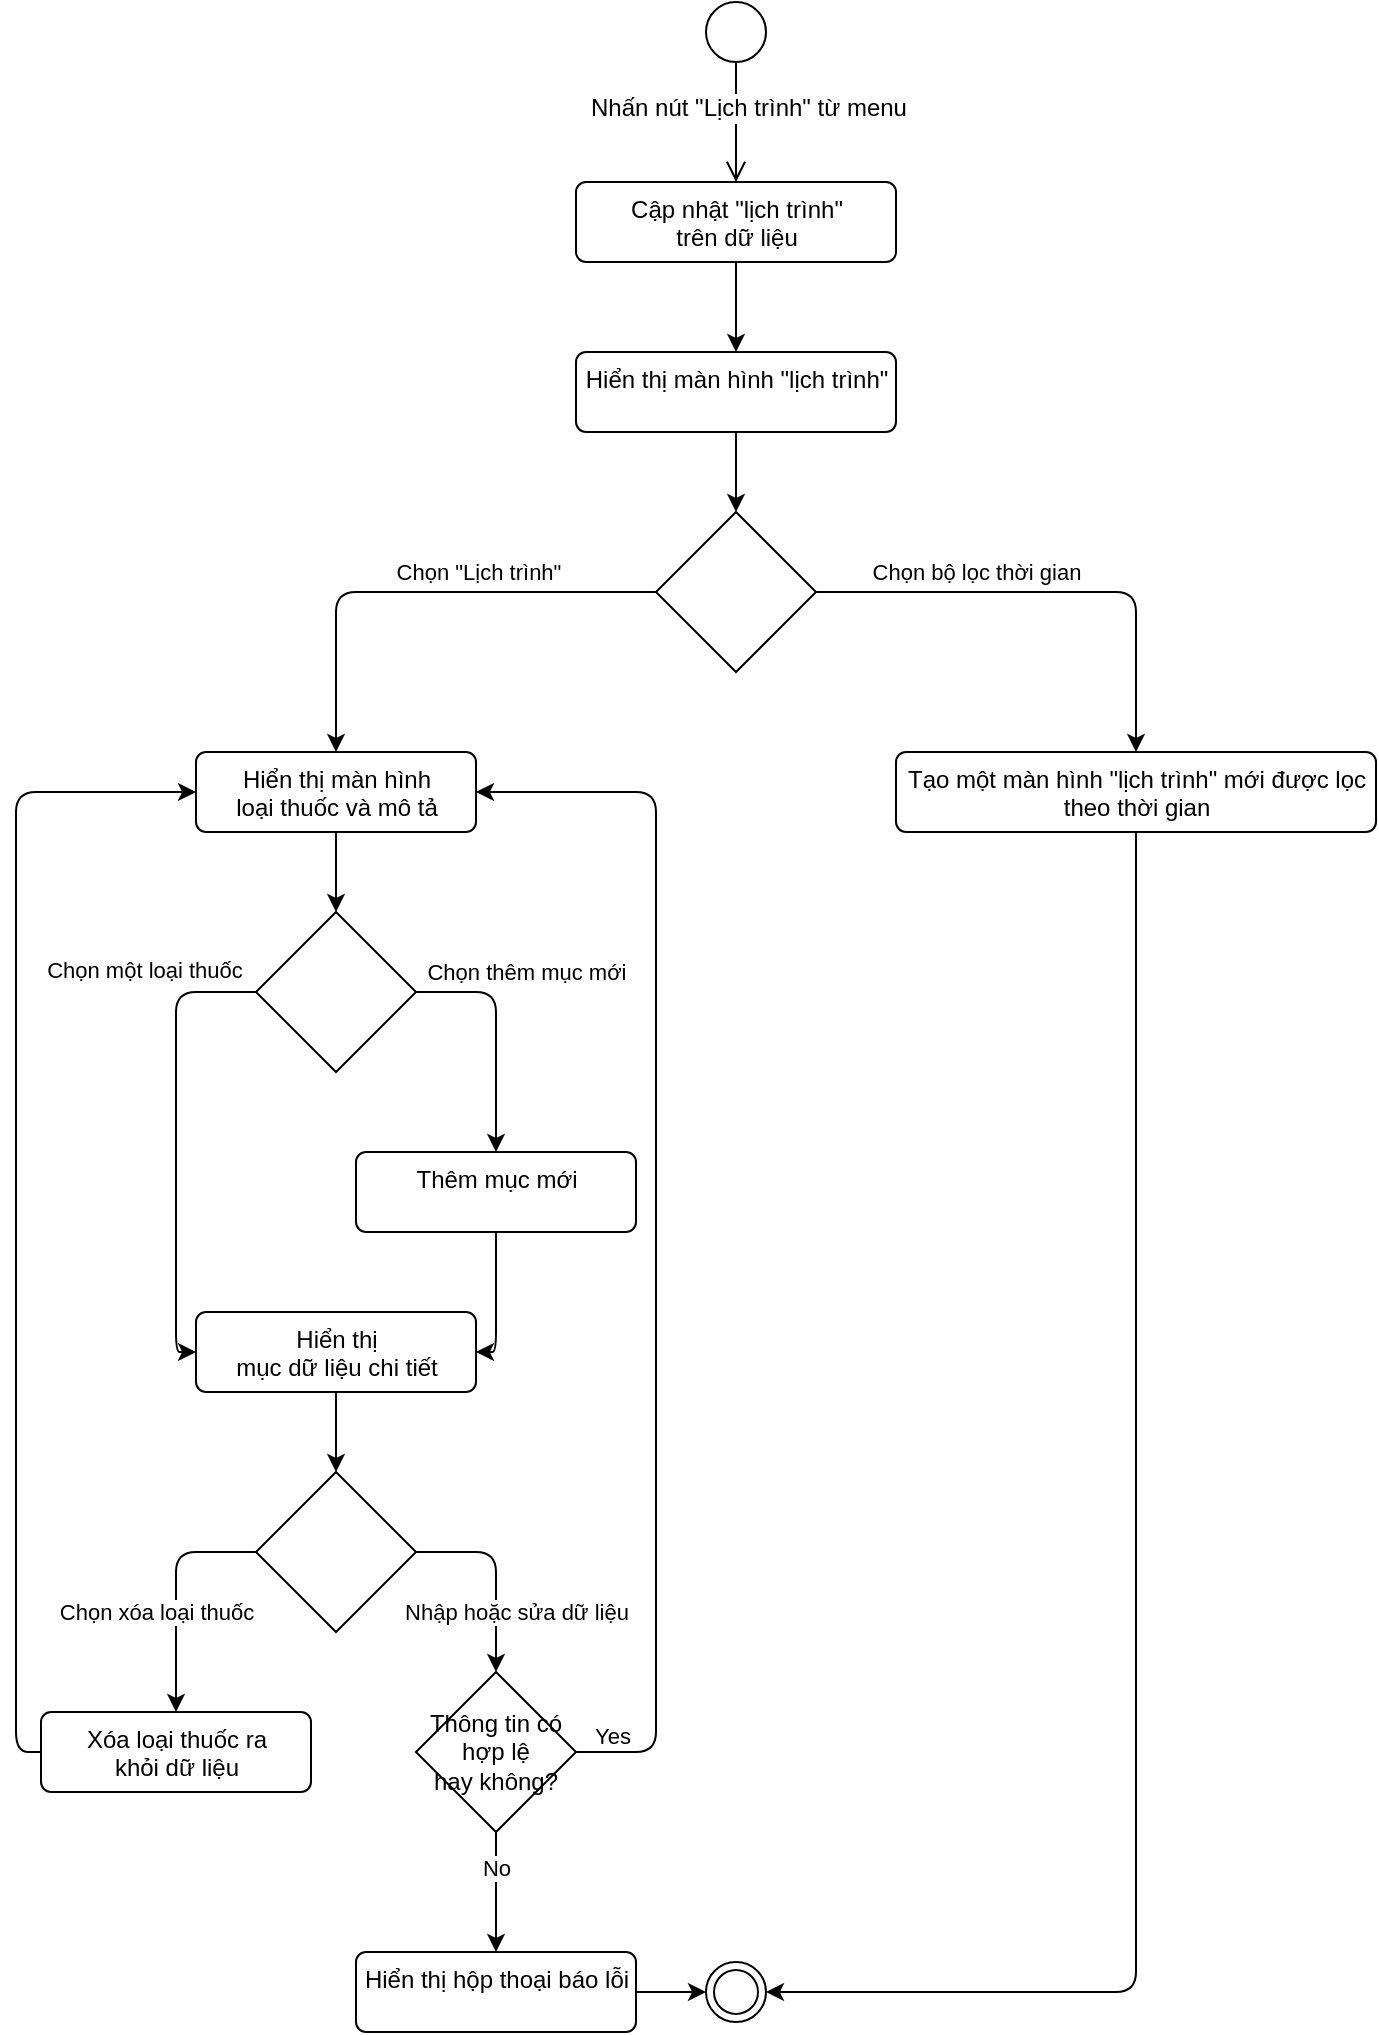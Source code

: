 <mxfile>
    <diagram id="m-smuQZ3tWp5vd1Wv-vX" name="Page-1">
        <mxGraphModel dx="782" dy="568" grid="1" gridSize="10" guides="1" tooltips="1" connect="1" arrows="1" fold="1" page="1" pageScale="1" pageWidth="850" pageHeight="1100" math="0" shadow="0">
            <root>
                <mxCell id="0"/>
                <mxCell id="1" parent="0"/>
                <mxCell id="07s2pkMZrE9FU4j_POgc-5" value="" style="ellipse;strokeColor=default;fillColor=default;" parent="1" vertex="1">
                    <mxGeometry x="425" y="25" width="30" height="30" as="geometry"/>
                </mxCell>
                <mxCell id="kKSSV0pdLDQAa24ro0ib-4" value="" style="endArrow=open;startArrow=none;endFill=0;startFill=0;endSize=8;html=1;verticalAlign=bottom;labelBackgroundColor=none;strokeWidth=1;exitX=0.5;exitY=1;exitDx=0;exitDy=0;entryX=0.5;entryY=0;entryDx=0;entryDy=0;" parent="1" source="07s2pkMZrE9FU4j_POgc-5" target="kROlDfm4qN2trWCmuW8O-1" edge="1">
                    <mxGeometry width="160" relative="1" as="geometry">
                        <mxPoint x="440" y="95" as="sourcePoint"/>
                        <mxPoint x="440" y="105" as="targetPoint"/>
                    </mxGeometry>
                </mxCell>
                <mxCell id="6DHz0Ag_fvfWVsrVTo_6-12" value="" style="edgeStyle=none;html=1;fontFamily=Helvetica;exitX=0.5;exitY=1;exitDx=0;exitDy=0;entryX=0.5;entryY=0;entryDx=0;entryDy=0;" parent="1" source="kROlDfm4qN2trWCmuW8O-1" target="07s2pkMZrE9FU4j_POgc-13" edge="1">
                    <mxGeometry relative="1" as="geometry">
                        <mxPoint x="440" y="145" as="targetPoint"/>
                        <mxPoint x="440" y="120" as="sourcePoint"/>
                    </mxGeometry>
                </mxCell>
                <mxCell id="6DHz0Ag_fvfWVsrVTo_6-15" value="" style="edgeStyle=none;html=1;fontFamily=Helvetica;entryX=0;entryY=0.5;entryDx=0;entryDy=0;" parent="1" target="07s2pkMZrE9FU4j_POgc-13" edge="1">
                    <mxGeometry relative="1" as="geometry">
                        <mxPoint x="560" y="205" as="targetPoint"/>
                        <mxPoint x="495" y="200" as="sourcePoint"/>
                    </mxGeometry>
                </mxCell>
                <mxCell id="6DHz0Ag_fvfWVsrVTo_6-17" value="" style="edgeStyle=none;html=1;fontFamily=Helvetica;exitX=0.5;exitY=1;exitDx=0;exitDy=0;" parent="1" source="07s2pkMZrE9FU4j_POgc-13" target="6DHz0Ag_fvfWVsrVTo_6-16" edge="1">
                    <mxGeometry relative="1" as="geometry">
                        <mxPoint x="640" y="235" as="sourcePoint"/>
                    </mxGeometry>
                </mxCell>
                <mxCell id="VMrrEeSAnlXlzazqN0B1-26" style="edgeStyle=none;html=1;entryX=0.5;entryY=0;entryDx=0;entryDy=0;exitX=1;exitY=0.5;exitDx=0;exitDy=0;" parent="1" source="6DHz0Ag_fvfWVsrVTo_6-16" target="6DHz0Ag_fvfWVsrVTo_6-24" edge="1">
                    <mxGeometry relative="1" as="geometry">
                        <Array as="points">
                            <mxPoint x="640" y="320"/>
                        </Array>
                    </mxGeometry>
                </mxCell>
                <mxCell id="VMrrEeSAnlXlzazqN0B1-27" value="Chọn bộ lọc thời gian" style="edgeLabel;html=1;align=center;verticalAlign=middle;resizable=0;points=[];fontColor=default;labelBackgroundColor=default;labelBorderColor=none;" parent="VMrrEeSAnlXlzazqN0B1-26" vertex="1" connectable="0">
                    <mxGeometry x="-0.461" y="1" relative="1" as="geometry">
                        <mxPoint x="15" y="-9" as="offset"/>
                    </mxGeometry>
                </mxCell>
                <mxCell id="VMrrEeSAnlXlzazqN0B1-29" style="edgeStyle=none;html=1;entryX=0.5;entryY=0;entryDx=0;entryDy=0;exitX=0;exitY=0.5;exitDx=0;exitDy=0;" parent="1" source="6DHz0Ag_fvfWVsrVTo_6-16" target="07s2pkMZrE9FU4j_POgc-16" edge="1">
                    <mxGeometry relative="1" as="geometry">
                        <Array as="points">
                            <mxPoint x="240" y="320"/>
                        </Array>
                    </mxGeometry>
                </mxCell>
                <mxCell id="VMrrEeSAnlXlzazqN0B1-30" value="Chọn &quot;Lịch trình&quot;" style="edgeLabel;html=1;align=center;verticalAlign=middle;resizable=0;points=[];fontColor=default;labelBackgroundColor=default;labelBorderColor=none;" parent="VMrrEeSAnlXlzazqN0B1-29" vertex="1" connectable="0">
                    <mxGeometry x="-0.236" y="-3" relative="1" as="geometry">
                        <mxPoint x="2" y="-7" as="offset"/>
                    </mxGeometry>
                </mxCell>
                <mxCell id="6DHz0Ag_fvfWVsrVTo_6-16" value="" style="rhombus;whiteSpace=wrap;html=1;fillColor=default;strokeColor=default;fontColor=default;" parent="1" vertex="1">
                    <mxGeometry x="400" y="280" width="80" height="80" as="geometry"/>
                </mxCell>
                <mxCell id="07s2pkMZrE9FU4j_POgc-13" value="Hiển thị màn hình &quot;lịch trình&quot;" style="html=1;align=center;verticalAlign=top;rounded=1;absoluteArcSize=1;arcSize=10;dashed=0;fillColor=default;strokeColor=default;fontColor=default;" parent="1" vertex="1">
                    <mxGeometry x="360" y="200" width="160" height="40" as="geometry"/>
                </mxCell>
                <mxCell id="07s2pkMZrE9FU4j_POgc-30" style="edgeStyle=none;html=1;exitX=0.213;exitY=0.992;exitDx=0;exitDy=0;entryX=0.5;entryY=0;entryDx=0;entryDy=0;exitPerimeter=0;strokeColor=none;" parent="1" source="07s2pkMZrE9FU4j_POgc-16" edge="1">
                    <mxGeometry relative="1" as="geometry">
                        <mxPoint x="115" y="563.4" as="targetPoint"/>
                        <Array as="points">
                            <mxPoint x="315" y="483.4"/>
                            <mxPoint x="115" y="483.4"/>
                        </Array>
                    </mxGeometry>
                </mxCell>
                <mxCell id="07s2pkMZrE9FU4j_POgc-37" style="edgeStyle=none;html=1;exitX=0;exitY=0.5;exitDx=0;exitDy=0;entryX=0;entryY=0.5;entryDx=0;entryDy=0;" parent="1" source="7" target="07s2pkMZrE9FU4j_POgc-28" edge="1">
                    <mxGeometry relative="1" as="geometry">
                        <Array as="points">
                            <mxPoint x="160" y="520"/>
                            <mxPoint x="160" y="700"/>
                        </Array>
                        <mxPoint x="220.0" y="480" as="sourcePoint"/>
                    </mxGeometry>
                </mxCell>
                <mxCell id="07s2pkMZrE9FU4j_POgc-38" style="edgeStyle=none;html=1;exitX=1;exitY=0.5;exitDx=0;exitDy=0;entryX=0.5;entryY=0;entryDx=0;entryDy=0;" parent="1" source="7" target="07s2pkMZrE9FU4j_POgc-34" edge="1">
                    <mxGeometry relative="1" as="geometry">
                        <mxPoint x="260.0" y="480" as="sourcePoint"/>
                        <Array as="points">
                            <mxPoint x="320" y="520"/>
                        </Array>
                    </mxGeometry>
                </mxCell>
                <mxCell id="8" style="edgeStyle=none;html=1;entryX=0.5;entryY=0;entryDx=0;entryDy=0;" parent="1" source="07s2pkMZrE9FU4j_POgc-16" target="7" edge="1">
                    <mxGeometry relative="1" as="geometry"/>
                </mxCell>
                <mxCell id="07s2pkMZrE9FU4j_POgc-16" value="Hiển thị màn hình &lt;br&gt;loại thuốc và mô tả" style="html=1;align=center;verticalAlign=top;rounded=1;absoluteArcSize=1;arcSize=10;dashed=0;strokeColor=default;fillColor=default;fontColor=default;" parent="1" vertex="1">
                    <mxGeometry x="170" y="400" width="140" height="40" as="geometry"/>
                </mxCell>
                <mxCell id="13" style="edgeStyle=none;html=1;entryX=1;entryY=0.5;entryDx=0;entryDy=0;" edge="1" parent="1" source="6DHz0Ag_fvfWVsrVTo_6-24" target="UZ3tQ7VzCqlkZ4Yggond-1">
                    <mxGeometry relative="1" as="geometry">
                        <Array as="points">
                            <mxPoint x="640" y="1020"/>
                        </Array>
                    </mxGeometry>
                </mxCell>
                <mxCell id="6DHz0Ag_fvfWVsrVTo_6-24" value="Tạo một màn hình &quot;lịch trình&quot; mới được lọc &lt;br&gt;theo thời gian" style="html=1;align=center;verticalAlign=top;rounded=1;absoluteArcSize=1;arcSize=10;dashed=0;strokeColor=default;fillColor=default;fontColor=default;" parent="1" vertex="1">
                    <mxGeometry x="520" y="400" width="240" height="40" as="geometry"/>
                </mxCell>
                <mxCell id="07s2pkMZrE9FU4j_POgc-23" style="edgeStyle=none;html=1;exitX=1;exitY=0.5;exitDx=0;exitDy=0;entryX=1;entryY=0.5;entryDx=0;entryDy=0;" parent="1" source="07s2pkMZrE9FU4j_POgc-20" target="07s2pkMZrE9FU4j_POgc-16" edge="1">
                    <mxGeometry relative="1" as="geometry">
                        <mxPoint x="350" y="600" as="targetPoint"/>
                        <Array as="points">
                            <mxPoint x="400" y="900"/>
                            <mxPoint x="400" y="420"/>
                        </Array>
                        <mxPoint x="390" y="800" as="sourcePoint"/>
                    </mxGeometry>
                </mxCell>
                <mxCell id="VMrrEeSAnlXlzazqN0B1-32" style="edgeStyle=none;html=1;exitX=0.5;exitY=1;exitDx=0;exitDy=0;entryX=0.5;entryY=0;entryDx=0;entryDy=0;" parent="1" source="07s2pkMZrE9FU4j_POgc-20" target="kKSSV0pdLDQAa24ro0ib-21" edge="1">
                    <mxGeometry relative="1" as="geometry">
                        <mxPoint x="320" y="970" as="sourcePoint"/>
                    </mxGeometry>
                </mxCell>
                <mxCell id="VMrrEeSAnlXlzazqN0B1-33" value="No" style="edgeLabel;html=1;align=center;verticalAlign=middle;resizable=0;points=[];fontColor=default;labelBackgroundColor=default;labelBorderColor=none;" parent="VMrrEeSAnlXlzazqN0B1-32" vertex="1" connectable="0">
                    <mxGeometry x="-0.521" y="1" relative="1" as="geometry">
                        <mxPoint x="-1" y="3" as="offset"/>
                    </mxGeometry>
                </mxCell>
                <mxCell id="07s2pkMZrE9FU4j_POgc-20" value="Thông tin có hợp lệ &lt;br&gt;hay không?" style="rhombus;whiteSpace=wrap;html=1;fillColor=default;strokeColor=default;fontColor=default;" parent="1" vertex="1">
                    <mxGeometry x="280" y="860" width="80" height="80" as="geometry"/>
                </mxCell>
                <mxCell id="12" style="edgeStyle=none;html=1;" edge="1" parent="1" source="kKSSV0pdLDQAa24ro0ib-21" target="UZ3tQ7VzCqlkZ4Yggond-1">
                    <mxGeometry relative="1" as="geometry"/>
                </mxCell>
                <mxCell id="kKSSV0pdLDQAa24ro0ib-21" value="Hiển thị hộp thoại báo lỗi" style="html=1;align=center;verticalAlign=top;rounded=1;absoluteArcSize=1;arcSize=10;dashed=0;fillColor=default;strokeColor=default;fontColor=default;" parent="1" vertex="1">
                    <mxGeometry x="250" y="1000" width="140" height="40" as="geometry"/>
                </mxCell>
                <mxCell id="07s2pkMZrE9FU4j_POgc-29" style="edgeStyle=none;html=1;exitX=1;exitY=0.5;exitDx=0;exitDy=0;entryX=0.5;entryY=0;entryDx=0;entryDy=0;" parent="1" source="3" target="07s2pkMZrE9FU4j_POgc-20" edge="1">
                    <mxGeometry relative="1" as="geometry">
                        <mxPoint x="320" y="850" as="targetPoint"/>
                        <mxPoint x="280" y="860" as="sourcePoint"/>
                        <Array as="points">
                            <mxPoint x="320" y="800"/>
                        </Array>
                    </mxGeometry>
                </mxCell>
                <mxCell id="kKSSV0pdLDQAa24ro0ib-25" value="Nhập hoặc sửa dữ liệu" style="edgeLabel;html=1;align=center;verticalAlign=middle;resizable=0;points=[];fontColor=default;labelBackgroundColor=default;labelBorderColor=none;" parent="07s2pkMZrE9FU4j_POgc-29" connectable="0" vertex="1">
                    <mxGeometry x="-0.413" y="4" relative="1" as="geometry">
                        <mxPoint x="20" y="34" as="offset"/>
                    </mxGeometry>
                </mxCell>
                <mxCell id="VMrrEeSAnlXlzazqN0B1-22" style="edgeStyle=none;html=1;entryX=0.5;entryY=0;entryDx=0;entryDy=0;exitX=0;exitY=0.5;exitDx=0;exitDy=0;" parent="1" source="3" target="VMrrEeSAnlXlzazqN0B1-13" edge="1">
                    <mxGeometry relative="1" as="geometry">
                        <Array as="points">
                            <mxPoint x="160" y="800"/>
                        </Array>
                    </mxGeometry>
                </mxCell>
                <mxCell id="VMrrEeSAnlXlzazqN0B1-23" value="Chọn xóa loại thuốc" style="edgeLabel;html=1;align=center;verticalAlign=middle;resizable=0;points=[];fontColor=default;labelBackgroundColor=default;labelBorderColor=none;" parent="VMrrEeSAnlXlzazqN0B1-22" vertex="1" connectable="0">
                    <mxGeometry x="-0.217" y="-1" relative="1" as="geometry">
                        <mxPoint x="-9" y="23" as="offset"/>
                    </mxGeometry>
                </mxCell>
                <mxCell id="4" style="edgeStyle=none;html=1;entryX=0.5;entryY=0;entryDx=0;entryDy=0;" parent="1" source="07s2pkMZrE9FU4j_POgc-28" target="3" edge="1">
                    <mxGeometry relative="1" as="geometry"/>
                </mxCell>
                <mxCell id="07s2pkMZrE9FU4j_POgc-28" value="Hiển thị &lt;br&gt;mục dữ liệu chi tiết" style="html=1;align=center;verticalAlign=top;rounded=1;absoluteArcSize=1;arcSize=10;dashed=0;strokeColor=default;fillColor=default;fontColor=default;" parent="1" vertex="1">
                    <mxGeometry x="170" y="680" width="140" height="40" as="geometry"/>
                </mxCell>
                <mxCell id="07s2pkMZrE9FU4j_POgc-35" style="edgeStyle=none;html=1;entryX=1;entryY=0.5;entryDx=0;entryDy=0;" parent="1" source="07s2pkMZrE9FU4j_POgc-34" target="07s2pkMZrE9FU4j_POgc-28" edge="1">
                    <mxGeometry relative="1" as="geometry">
                        <Array as="points">
                            <mxPoint x="320" y="700"/>
                        </Array>
                    </mxGeometry>
                </mxCell>
                <mxCell id="07s2pkMZrE9FU4j_POgc-34" value="Thêm mục mới" style="html=1;align=center;verticalAlign=top;rounded=1;absoluteArcSize=1;arcSize=10;dashed=0;strokeColor=default;fillColor=default;fontColor=default;" parent="1" vertex="1">
                    <mxGeometry x="250" y="600" width="140" height="40" as="geometry"/>
                </mxCell>
                <mxCell id="kROlDfm4qN2trWCmuW8O-1" value="Cập nhật &quot;lịch trình&quot; &lt;br&gt;trên dữ liệu" style="html=1;align=center;verticalAlign=top;rounded=1;absoluteArcSize=1;arcSize=10;dashed=0;fillColor=default;strokeColor=default;fontColor=default;" parent="1" vertex="1">
                    <mxGeometry x="360" y="115" width="160" height="40" as="geometry"/>
                </mxCell>
                <mxCell id="VMrrEeSAnlXlzazqN0B1-25" style="edgeStyle=none;html=1;entryX=0;entryY=0.5;entryDx=0;entryDy=0;exitX=0;exitY=0.5;exitDx=0;exitDy=0;" parent="1" source="VMrrEeSAnlXlzazqN0B1-13" target="07s2pkMZrE9FU4j_POgc-16" edge="1">
                    <mxGeometry relative="1" as="geometry">
                        <mxPoint x="80" y="800" as="sourcePoint"/>
                        <Array as="points">
                            <mxPoint x="80" y="900"/>
                            <mxPoint x="80" y="420"/>
                        </Array>
                    </mxGeometry>
                </mxCell>
                <mxCell id="VMrrEeSAnlXlzazqN0B1-13" value="Xóa loại thuốc ra &lt;br&gt;khỏi dữ liệu" style="html=1;align=center;verticalAlign=top;rounded=1;absoluteArcSize=1;arcSize=10;dashed=0;strokeColor=default;fillColor=default;fontColor=default;" parent="1" vertex="1">
                    <mxGeometry x="92.5" y="880" width="135" height="40" as="geometry"/>
                </mxCell>
                <mxCell id="UZ3tQ7VzCqlkZ4Yggond-1" value="" style="ellipse;html=1;shape=endState;fillColor=default;strokeColor=default;" parent="1" vertex="1">
                    <mxGeometry x="425" y="1005" width="30" height="30" as="geometry"/>
                </mxCell>
                <mxCell id="3" value="" style="rhombus;whiteSpace=wrap;html=1;fillColor=default;strokeColor=default;fontColor=default;" parent="1" vertex="1">
                    <mxGeometry x="200" y="760" width="80" height="80" as="geometry"/>
                </mxCell>
                <mxCell id="7" value="" style="rhombus;whiteSpace=wrap;html=1;fillColor=default;strokeColor=default;fontColor=default;" parent="1" vertex="1">
                    <mxGeometry x="200" y="480" width="80" height="80" as="geometry"/>
                </mxCell>
                <mxCell id="07s2pkMZrE9FU4j_POgc-24" value="Yes" style="edgeLabel;html=1;align=center;verticalAlign=middle;resizable=0;points=[];fontColor=default;labelBackgroundColor=default;labelBorderColor=none;" parent="1" connectable="0" vertex="1">
                    <mxGeometry x="380.0" y="890.0" as="geometry">
                        <mxPoint x="-2" y="2" as="offset"/>
                    </mxGeometry>
                </mxCell>
                <mxCell id="07s2pkMZrE9FU4j_POgc-39" value="Chọn thêm mục mới" style="edgeLabel;html=1;align=center;verticalAlign=middle;resizable=0;points=[];fontColor=default;labelBackgroundColor=default;labelBorderColor=none;" parent="1" connectable="0" vertex="1">
                    <mxGeometry x="334.998" y="510" as="geometry"/>
                </mxCell>
                <mxCell id="07s2pkMZrE9FU4j_POgc-40" value="Chọn một loại thuốc" style="edgeLabel;html=1;align=center;verticalAlign=middle;resizable=0;points=[];fontColor=default;labelBackgroundColor=default;labelBorderColor=none;" parent="1" connectable="0" vertex="1">
                    <mxGeometry x="149.998" y="510" as="geometry">
                        <mxPoint x="-6" y="-1" as="offset"/>
                    </mxGeometry>
                </mxCell>
                <mxCell id="UYuMyrNemvjMnLTvtcO2-9" value="&lt;span style=&quot;font-size: 12px;&quot;&gt;Nhấn nút &quot;Lịch trình&quot; từ menu&lt;/span&gt;" style="edgeLabel;html=1;align=center;verticalAlign=middle;resizable=0;points=[];fontColor=default;labelBackgroundColor=default;labelBorderColor=none;" parent="1" vertex="1" connectable="0">
                    <mxGeometry x="440.002" y="80" as="geometry">
                        <mxPoint x="6" y="-2" as="offset"/>
                    </mxGeometry>
                </mxCell>
            </root>
        </mxGraphModel>
    </diagram>
    <diagram id="nwYuLdeBcK9p0a6AWQzT" name="Page-2">
        <mxGraphModel dx="782" dy="568" grid="1" gridSize="10" guides="1" tooltips="1" connect="1" arrows="1" fold="1" page="1" pageScale="1" pageWidth="850" pageHeight="1100" math="0" shadow="0">
            <root>
                <mxCell id="0"/>
                <mxCell id="1" parent="0"/>
                <mxCell id="d_o69x3hT57u75AAa6D6-3" style="edgeStyle=none;html=1;entryX=0.5;entryY=0;entryDx=0;entryDy=0;" parent="1" source="d_o69x3hT57u75AAa6D6-1" target="6NUto8moqoKvzIALxFgO-1" edge="1">
                    <mxGeometry relative="1" as="geometry">
                        <mxPoint x="360" y="80" as="targetPoint"/>
                    </mxGeometry>
                </mxCell>
                <mxCell id="d_o69x3hT57u75AAa6D6-1" value="" style="ellipse;strokeColor=default;fillColor=default;" parent="1" vertex="1">
                    <mxGeometry x="345" y="25" width="30" height="30" as="geometry"/>
                </mxCell>
                <mxCell id="OLQUmn3Dq6ofS2Och_oJ-1" style="edgeStyle=none;html=1;entryX=0.5;entryY=0;entryDx=0;entryDy=0;exitX=0.5;exitY=1;exitDx=0;exitDy=0;" parent="1" source="6NUto8moqoKvzIALxFgO-1" target="PnwjzrtE5DjLxzYy0clK-1" edge="1">
                    <mxGeometry relative="1" as="geometry">
                        <mxPoint x="360" y="120" as="sourcePoint"/>
                    </mxGeometry>
                </mxCell>
                <mxCell id="_o5gprYMVOXElnT-oMX5-2" style="edgeStyle=none;html=1;entryX=0.5;entryY=0;entryDx=0;entryDy=0;" parent="1" source="PnwjzrtE5DjLxzYy0clK-1" target="_o5gprYMVOXElnT-oMX5-1" edge="1">
                    <mxGeometry relative="1" as="geometry">
                        <Array as="points">
                            <mxPoint x="480" y="200"/>
                        </Array>
                    </mxGeometry>
                </mxCell>
                <mxCell id="Xhehoy3lNET_33aS6uVN-1" value="Yes" style="edgeLabel;html=1;align=center;verticalAlign=middle;resizable=0;points=[];fontColor=default;labelBackgroundColor=default;" parent="_o5gprYMVOXElnT-oMX5-2" connectable="0" vertex="1">
                    <mxGeometry x="-0.693" y="-2" relative="1" as="geometry">
                        <mxPoint as="offset"/>
                    </mxGeometry>
                </mxCell>
                <mxCell id="_o5gprYMVOXElnT-oMX5-4" style="edgeStyle=none;html=1;entryX=0.5;entryY=0;entryDx=0;entryDy=0;" parent="1" source="PnwjzrtE5DjLxzYy0clK-1" target="_o5gprYMVOXElnT-oMX5-3" edge="1">
                    <mxGeometry relative="1" as="geometry">
                        <Array as="points">
                            <mxPoint x="280" y="200"/>
                        </Array>
                    </mxGeometry>
                </mxCell>
                <mxCell id="PnwjzrtE5DjLxzYy0clK-1" value="Nếu tới thời gian uống thuốc" style="rhombus;whiteSpace=wrap;html=1;fillColor=default;strokeColor=default;fontColor=default;gradientColor=none;shadow=1;rounded=0;" parent="1" vertex="1">
                    <mxGeometry x="320" y="160" width="80" height="80" as="geometry"/>
                </mxCell>
                <mxCell id="Xhehoy3lNET_33aS6uVN-2" style="edgeStyle=none;html=1;entryX=0.5;entryY=0;entryDx=0;entryDy=0;" parent="1" source="_o5gprYMVOXElnT-oMX5-1" target="6NUto8moqoKvzIALxFgO-2" edge="1">
                    <mxGeometry relative="1" as="geometry">
                        <mxPoint x="640" y="360" as="targetPoint"/>
                        <Array as="points">
                            <mxPoint x="640" y="320"/>
                        </Array>
                    </mxGeometry>
                </mxCell>
                <mxCell id="Xhehoy3lNET_33aS6uVN-3" value="No" style="edgeLabel;html=1;align=center;verticalAlign=middle;resizable=0;points=[];fontColor=default;labelBackgroundColor=default;" parent="Xhehoy3lNET_33aS6uVN-2" connectable="0" vertex="1">
                    <mxGeometry x="-0.329" y="2" relative="1" as="geometry">
                        <mxPoint as="offset"/>
                    </mxGeometry>
                </mxCell>
                <mxCell id="Xhehoy3lNET_33aS6uVN-4" style="edgeStyle=none;html=1;exitX=0;exitY=0.5;exitDx=0;exitDy=0;entryX=0;entryY=0.5;entryDx=0;entryDy=0;" parent="1" source="_o5gprYMVOXElnT-oMX5-1" target="_o5gprYMVOXElnT-oMX5-3" edge="1">
                    <mxGeometry relative="1" as="geometry">
                        <Array as="points">
                            <mxPoint x="200" y="320"/>
                            <mxPoint x="200" y="540"/>
                        </Array>
                    </mxGeometry>
                </mxCell>
                <mxCell id="Xhehoy3lNET_33aS6uVN-5" value="Yes" style="edgeLabel;html=1;align=center;verticalAlign=middle;resizable=0;points=[];fontColor=default;labelBackgroundColor=default;" parent="Xhehoy3lNET_33aS6uVN-4" connectable="0" vertex="1">
                    <mxGeometry x="-0.52" y="-4" relative="1" as="geometry">
                        <mxPoint x="96" as="offset"/>
                    </mxGeometry>
                </mxCell>
                <mxCell id="_o5gprYMVOXElnT-oMX5-1" value="Check xem đã xác nhận uống thuốc chưa" style="rhombus;whiteSpace=wrap;html=1;fillColor=default;strokeColor=default;fontColor=default;gradientColor=none;shadow=1;rounded=0;" parent="1" vertex="1">
                    <mxGeometry x="440" y="280" width="80" height="80" as="geometry"/>
                </mxCell>
                <mxCell id="_o5gprYMVOXElnT-oMX5-3" value="" style="ellipse;html=1;shape=endState;strokeColor=default;fillColor=default;" parent="1" vertex="1">
                    <mxGeometry x="265" y="525" width="30" height="30" as="geometry"/>
                </mxCell>
                <mxCell id="IZW9mgCHdk0LBGOS3dAE-5" style="edgeStyle=none;html=1;entryX=1;entryY=0.5;entryDx=0;entryDy=0;exitX=0.5;exitY=1;exitDx=0;exitDy=0;" parent="1" source="6NUto8moqoKvzIALxFgO-2" target="IZW9mgCHdk0LBGOS3dAE-8" edge="1">
                    <mxGeometry relative="1" as="geometry">
                        <mxPoint x="640" y="400" as="sourcePoint"/>
                        <mxPoint x="640" y="480" as="targetPoint"/>
                        <Array as="points">
                            <mxPoint x="640" y="440"/>
                        </Array>
                    </mxGeometry>
                </mxCell>
                <mxCell id="IZW9mgCHdk0LBGOS3dAE-6" style="edgeStyle=none;html=1;entryX=0.5;entryY=1;entryDx=0;entryDy=0;exitX=0;exitY=0.5;exitDx=0;exitDy=0;" parent="1" source="IZW9mgCHdk0LBGOS3dAE-8" target="PnwjzrtE5DjLxzYy0clK-1" edge="1">
                    <mxGeometry relative="1" as="geometry">
                        <Array as="points">
                            <mxPoint x="360" y="440"/>
                        </Array>
                    </mxGeometry>
                </mxCell>
                <mxCell id="IZW9mgCHdk0LBGOS3dAE-12" style="edgeStyle=none;html=1;entryX=0.5;entryY=0;entryDx=0;entryDy=0;" parent="1" source="IZW9mgCHdk0LBGOS3dAE-8" target="IZW9mgCHdk0LBGOS3dAE-11" edge="1">
                    <mxGeometry relative="1" as="geometry"/>
                </mxCell>
                <mxCell id="UF1cyPy5kxU-ftwHX4zG-3" value="Yes" style="edgeLabel;html=1;align=center;verticalAlign=middle;resizable=0;points=[];" connectable="0" vertex="1" parent="IZW9mgCHdk0LBGOS3dAE-12">
                    <mxGeometry x="-0.614" relative="1" as="geometry">
                        <mxPoint x="10" y="2" as="offset"/>
                    </mxGeometry>
                </mxCell>
                <mxCell id="IZW9mgCHdk0LBGOS3dAE-8" value="Check xem đã hết thời gian uống thuốc" style="rhombus;whiteSpace=wrap;html=1;fillColor=default;strokeColor=default;fontColor=default;gradientColor=none;shadow=1;rounded=0;" parent="1" vertex="1">
                    <mxGeometry x="440" y="400" width="80" height="80" as="geometry"/>
                </mxCell>
                <mxCell id="IZW9mgCHdk0LBGOS3dAE-14" style="edgeStyle=none;html=1;entryX=1;entryY=0.5;entryDx=0;entryDy=0;" parent="1" source="IZW9mgCHdk0LBGOS3dAE-11" target="_o5gprYMVOXElnT-oMX5-3" edge="1">
                    <mxGeometry relative="1" as="geometry"/>
                </mxCell>
                <mxCell id="IZW9mgCHdk0LBGOS3dAE-11" value="Đánh dấu và thông báo &lt;br&gt;người dùng bỏ cử" style="html=1;align=center;verticalAlign=top;rounded=0;absoluteArcSize=1;arcSize=10;dashed=0;strokeColor=default;fillColor=default;fontColor=default;gradientColor=none;shadow=1;" parent="1" vertex="1">
                    <mxGeometry x="410" y="520" width="140" height="40" as="geometry"/>
                </mxCell>
                <mxCell id="IZW9mgCHdk0LBGOS3dAE-1" value="No" style="edgeLabel;html=1;align=center;verticalAlign=middle;resizable=0;points=[];fontColor=default;labelBackgroundColor=default;" parent="1" connectable="0" vertex="1">
                    <mxGeometry x="280" y="190" as="geometry">
                        <mxPoint x="-6" y="6" as="offset"/>
                    </mxGeometry>
                </mxCell>
                <mxCell id="IZW9mgCHdk0LBGOS3dAE-10" value="No" style="edgeLabel;html=1;align=center;verticalAlign=middle;resizable=0;points=[];fontColor=default;labelBackgroundColor=default;" parent="1" connectable="0" vertex="1">
                    <mxGeometry x="400" y="450" as="geometry">
                        <mxPoint x="-6" y="6" as="offset"/>
                    </mxGeometry>
                </mxCell>
                <mxCell id="6NUto8moqoKvzIALxFgO-1" value="Check time schedule" style="html=1;align=center;verticalAlign=top;rounded=1;absoluteArcSize=1;arcSize=10;dashed=0;" vertex="1" parent="1">
                    <mxGeometry x="290" y="80" width="140" height="40" as="geometry"/>
                </mxCell>
                <mxCell id="6NUto8moqoKvzIALxFgO-2" value="Thông báo người dùng" style="html=1;align=center;verticalAlign=top;rounded=1;absoluteArcSize=1;arcSize=10;dashed=0;" vertex="1" parent="1">
                    <mxGeometry x="570" y="360" width="140" height="40" as="geometry"/>
                </mxCell>
            </root>
        </mxGraphModel>
    </diagram>
    <diagram id="jSWbrsr6lisAm6MnRPv8" name="Page-3">
        <mxGraphModel dx="1422" dy="1033" grid="1" gridSize="10" guides="1" tooltips="1" connect="1" arrows="1" fold="1" page="1" pageScale="1" pageWidth="850" pageHeight="1100" math="0" shadow="0">
            <root>
                <mxCell id="0"/>
                <mxCell id="1" parent="0"/>
                <mxCell id="q_JnUQASTU2m6cAwG5xY-2" style="edgeStyle=none;html=1;entryX=0.5;entryY=0;entryDx=0;entryDy=0;" parent="1" source="wnQk6YX_-ZgvauM1Yzes-1" target="wnQk6YX_-ZgvauM1Yzes-3" edge="1">
                    <mxGeometry relative="1" as="geometry"/>
                </mxCell>
                <mxCell id="wnQk6YX_-ZgvauM1Yzes-1" value="" style="ellipse;strokeColor=default;fillColor=default;" parent="1" vertex="1">
                    <mxGeometry x="425" y="25" width="30" height="30" as="geometry"/>
                </mxCell>
                <mxCell id="wnQk6YX_-ZgvauM1Yzes-2" value="" style="ellipse;html=1;shape=endState;strokeColor=default;fillColor=default;" parent="1" vertex="1">
                    <mxGeometry x="425" y="1065" width="30" height="30" as="geometry"/>
                </mxCell>
                <mxCell id="-EvguIiDVV0eS0kSkt67-11" style="edgeStyle=none;html=1;entryX=0.5;entryY=0;entryDx=0;entryDy=0;" parent="1" source="wnQk6YX_-ZgvauM1Yzes-3" target="CrzRxahoD1yqX0nXjaQ4-4" edge="1">
                    <mxGeometry relative="1" as="geometry"/>
                </mxCell>
                <mxCell id="wnQk6YX_-ZgvauM1Yzes-3" value="Nhấn nút &lt;br&gt;Môi trường xung quanh" style="html=1;align=center;verticalAlign=top;rounded=1;absoluteArcSize=1;arcSize=10;dashed=0;fillColor=default;strokeColor=default;" parent="1" vertex="1">
                    <mxGeometry x="370" y="80" width="140" height="40" as="geometry"/>
                </mxCell>
                <mxCell id="-EvguIiDVV0eS0kSkt67-8" style="edgeStyle=none;html=1;entryX=0.5;entryY=0;entryDx=0;entryDy=0;" parent="1" source="q_JnUQASTU2m6cAwG5xY-1" target="-EvguIiDVV0eS0kSkt67-9" edge="1">
                    <mxGeometry relative="1" as="geometry">
                        <Array as="points">
                            <mxPoint x="240" y="360"/>
                        </Array>
                    </mxGeometry>
                </mxCell>
                <mxCell id="-EvguIiDVV0eS0kSkt67-12" style="edgeStyle=none;html=1;entryX=0.5;entryY=0;entryDx=0;entryDy=0;" parent="1" source="q_JnUQASTU2m6cAwG5xY-1" target="-EvguIiDVV0eS0kSkt67-1" edge="1">
                    <mxGeometry relative="1" as="geometry"/>
                </mxCell>
                <mxCell id="q_JnUQASTU2m6cAwG5xY-1" value="Các thiết bị cảm biến có hoạt động hay không" style="rhombus;whiteSpace=wrap;html=1;fillColor=default;strokeColor=default;" parent="1" vertex="1">
                    <mxGeometry x="400" y="320" width="80" height="80" as="geometry"/>
                </mxCell>
                <mxCell id="r1Lle0mGFfz6b1IhaPkq-4" style="edgeStyle=none;html=1;entryX=0.5;entryY=0;entryDx=0;entryDy=0;" parent="1" source="-EvguIiDVV0eS0kSkt67-1" target="-EvguIiDVV0eS0kSkt67-2" edge="1">
                    <mxGeometry relative="1" as="geometry"/>
                </mxCell>
                <mxCell id="-EvguIiDVV0eS0kSkt67-1" value="Các cảm biến lấy &lt;br&gt;dữ liệu từ môi trường" style="html=1;align=center;verticalAlign=top;rounded=1;absoluteArcSize=1;arcSize=10;dashed=0;fillColor=default;strokeColor=default;" parent="1" vertex="1">
                    <mxGeometry x="370" y="440" width="140" height="40" as="geometry"/>
                </mxCell>
                <mxCell id="r1Lle0mGFfz6b1IhaPkq-6" style="edgeStyle=none;html=1;entryX=0.5;entryY=0;entryDx=0;entryDy=0;" parent="1" source="-EvguIiDVV0eS0kSkt67-2" target="r1Lle0mGFfz6b1IhaPkq-5" edge="1">
                    <mxGeometry relative="1" as="geometry"/>
                </mxCell>
                <mxCell id="-EvguIiDVV0eS0kSkt67-2" value="Fetch dữ liệu từ server" style="html=1;align=center;verticalAlign=top;rounded=1;absoluteArcSize=1;arcSize=10;dashed=0;fillColor=default;strokeColor=default;" parent="1" vertex="1">
                    <mxGeometry x="370" y="520" width="140" height="40" as="geometry"/>
                </mxCell>
                <mxCell id="r1Lle0mGFfz6b1IhaPkq-2" style="edgeStyle=none;html=1;entryX=0;entryY=0.5;entryDx=0;entryDy=0;" parent="1" source="-EvguIiDVV0eS0kSkt67-9" target="wnQk6YX_-ZgvauM1Yzes-2" edge="1">
                    <mxGeometry relative="1" as="geometry">
                        <mxPoint x="240" y="1065" as="targetPoint"/>
                        <Array as="points">
                            <mxPoint x="240" y="1080"/>
                        </Array>
                    </mxGeometry>
                </mxCell>
                <mxCell id="-EvguIiDVV0eS0kSkt67-9" value="Báo lỗi" style="html=1;align=center;verticalAlign=top;rounded=1;absoluteArcSize=1;arcSize=10;dashed=0;strokeColor=default;fillColor=default;" parent="1" vertex="1">
                    <mxGeometry x="170" y="440" width="140" height="40" as="geometry"/>
                </mxCell>
                <mxCell id="r1Lle0mGFfz6b1IhaPkq-7" style="edgeStyle=none;html=1;entryX=1;entryY=0.5;entryDx=0;entryDy=0;" parent="1" source="r1Lle0mGFfz6b1IhaPkq-5" target="-EvguIiDVV0eS0kSkt67-2" edge="1">
                    <mxGeometry relative="1" as="geometry">
                        <Array as="points">
                            <mxPoint x="560" y="640"/>
                            <mxPoint x="560" y="540"/>
                        </Array>
                    </mxGeometry>
                </mxCell>
                <mxCell id="r1Lle0mGFfz6b1IhaPkq-11" style="edgeStyle=none;html=1;" parent="1" source="r1Lle0mGFfz6b1IhaPkq-5" target="r1Lle0mGFfz6b1IhaPkq-10" edge="1">
                    <mxGeometry relative="1" as="geometry"/>
                </mxCell>
                <mxCell id="r1Lle0mGFfz6b1IhaPkq-5" value="Dữ liệu được cập nhật trong thời gian thực" style="rhombus;whiteSpace=wrap;html=1;fillColor=default;strokeColor=default;" parent="1" vertex="1">
                    <mxGeometry x="400" y="600" width="80" height="80" as="geometry"/>
                </mxCell>
                <mxCell id="r1Lle0mGFfz6b1IhaPkq-10" value="" style="html=1;points=[];perimeter=orthogonalPerimeter;rotation=90;strokeColor=default;fillColor=default;" parent="1" vertex="1">
                    <mxGeometry x="437.5" y="600" width="5" height="240" as="geometry"/>
                </mxCell>
                <mxCell id="r1Lle0mGFfz6b1IhaPkq-12" value="Hiển thị bảng &lt;br&gt;các thông số" style="html=1;align=center;verticalAlign=top;rounded=1;absoluteArcSize=1;arcSize=10;dashed=0;strokeColor=default;fillColor=default;" parent="1" vertex="1">
                    <mxGeometry x="290" y="820" width="140" height="40" as="geometry"/>
                </mxCell>
                <mxCell id="r1Lle0mGFfz6b1IhaPkq-22" style="edgeStyle=none;html=1;entryX=0.5;entryY=0;entryDx=0;entryDy=0;" parent="1" source="r1Lle0mGFfz6b1IhaPkq-13" target="r1Lle0mGFfz6b1IhaPkq-14" edge="1">
                    <mxGeometry relative="1" as="geometry"/>
                </mxCell>
                <mxCell id="r1Lle0mGFfz6b1IhaPkq-13" value="So sánh các thông số &lt;br&gt;với mức cảnh báo" style="html=1;align=center;verticalAlign=top;rounded=1;absoluteArcSize=1;arcSize=10;dashed=0;strokeColor=default;fillColor=default;" parent="1" vertex="1">
                    <mxGeometry x="450" y="760" width="140" height="40" as="geometry"/>
                </mxCell>
                <mxCell id="r1Lle0mGFfz6b1IhaPkq-23" style="edgeStyle=none;html=1;entryX=0;entryY=0.5;entryDx=0;entryDy=0;" parent="1" source="r1Lle0mGFfz6b1IhaPkq-14" target="r1Lle0mGFfz6b1IhaPkq-15" edge="1">
                    <mxGeometry relative="1" as="geometry"/>
                </mxCell>
                <mxCell id="r1Lle0mGFfz6b1IhaPkq-14" value="Các thông số vượt quá ngưỡng cho phép" style="rhombus;whiteSpace=wrap;html=1;fillColor=default;strokeColor=default;" parent="1" vertex="1">
                    <mxGeometry x="480" y="840" width="80" height="80" as="geometry"/>
                </mxCell>
                <mxCell id="c5WmyByEFTsWVkbbnMnt-1" style="edgeStyle=none;html=1;exitX=0.5;exitY=0;exitDx=0;exitDy=0;entryX=1;entryY=0.5;entryDx=0;entryDy=0;" parent="1" source="r1Lle0mGFfz6b1IhaPkq-15" target="wnQk6YX_-ZgvauM1Yzes-2" edge="1">
                    <mxGeometry relative="1" as="geometry">
                        <Array as="points">
                            <mxPoint x="680" y="1080"/>
                        </Array>
                    </mxGeometry>
                </mxCell>
                <mxCell id="r1Lle0mGFfz6b1IhaPkq-15" value="Cảnh báo người dùng" style="html=1;align=center;verticalAlign=top;rounded=1;absoluteArcSize=1;arcSize=10;dashed=0;strokeColor=default;fillColor=default;" parent="1" vertex="1">
                    <mxGeometry x="610" y="860" width="140" height="40" as="geometry"/>
                </mxCell>
                <mxCell id="r1Lle0mGFfz6b1IhaPkq-17" style="edgeStyle=none;html=1;exitX=0.5;exitY=0.833;exitDx=0;exitDy=0;exitPerimeter=0;entryX=0.5;entryY=0;entryDx=0;entryDy=0;" parent="1" source="r1Lle0mGFfz6b1IhaPkq-10" target="r1Lle0mGFfz6b1IhaPkq-12" edge="1">
                    <mxGeometry relative="1" as="geometry">
                        <mxPoint x="450" y="690" as="sourcePoint"/>
                        <mxPoint x="450" y="727.5" as="targetPoint"/>
                    </mxGeometry>
                </mxCell>
                <mxCell id="r1Lle0mGFfz6b1IhaPkq-18" style="edgeStyle=none;html=1;entryX=0.5;entryY=0;entryDx=0;entryDy=0;exitX=0.5;exitY=0.167;exitDx=0;exitDy=0;exitPerimeter=0;" parent="1" source="r1Lle0mGFfz6b1IhaPkq-10" target="r1Lle0mGFfz6b1IhaPkq-13" edge="1">
                    <mxGeometry relative="1" as="geometry">
                        <mxPoint x="550" y="740" as="sourcePoint"/>
                        <mxPoint x="370" y="770" as="targetPoint"/>
                    </mxGeometry>
                </mxCell>
                <mxCell id="r1Lle0mGFfz6b1IhaPkq-19" value="" style="html=1;points=[];perimeter=orthogonalPerimeter;rotation=90;fillColor=default;strokeColor=default;" parent="1" vertex="1">
                    <mxGeometry x="437.5" y="840" width="5" height="240" as="geometry"/>
                </mxCell>
                <mxCell id="r1Lle0mGFfz6b1IhaPkq-20" style="edgeStyle=none;html=1;exitX=0.5;exitY=1;exitDx=0;exitDy=0;entryX=0.5;entryY=0.833;entryDx=0;entryDy=0;entryPerimeter=0;" parent="1" source="r1Lle0mGFfz6b1IhaPkq-12" target="r1Lle0mGFfz6b1IhaPkq-19" edge="1">
                    <mxGeometry relative="1" as="geometry">
                        <mxPoint x="359.59" y="1030" as="sourcePoint"/>
                        <mxPoint x="449.59" y="960" as="targetPoint"/>
                    </mxGeometry>
                </mxCell>
                <mxCell id="r1Lle0mGFfz6b1IhaPkq-21" style="edgeStyle=none;html=1;entryX=0.5;entryY=0.167;entryDx=0;entryDy=0;exitX=0.5;exitY=1;exitDx=0;exitDy=0;entryPerimeter=0;" parent="1" source="r1Lle0mGFfz6b1IhaPkq-14" target="r1Lle0mGFfz6b1IhaPkq-19" edge="1">
                    <mxGeometry relative="1" as="geometry">
                        <mxPoint x="519.59" y="1030" as="sourcePoint"/>
                        <mxPoint x="549.59" y="1010" as="targetPoint"/>
                    </mxGeometry>
                </mxCell>
                <mxCell id="CrzRxahoD1yqX0nXjaQ4-2" style="edgeStyle=none;html=1;exitX=0.5;exitY=0.5;exitDx=0;exitDy=0;exitPerimeter=0;" parent="1" source="r1Lle0mGFfz6b1IhaPkq-19" target="CrzRxahoD1yqX0nXjaQ4-1" edge="1">
                    <mxGeometry relative="1" as="geometry"/>
                </mxCell>
                <mxCell id="vhBT7TETuHI3m0-VpuEd-8" style="edgeStyle=none;html=1;exitX=0.5;exitY=1;exitDx=0;exitDy=0;entryX=0.5;entryY=0;entryDx=0;entryDy=0;" edge="1" parent="1" source="CrzRxahoD1yqX0nXjaQ4-1" target="wnQk6YX_-ZgvauM1Yzes-2">
                    <mxGeometry relative="1" as="geometry"/>
                </mxCell>
                <mxCell id="CrzRxahoD1yqX0nXjaQ4-1" value="Hiển thị bảng &lt;br&gt;thông số chi tiết" style="html=1;align=center;verticalAlign=top;rounded=1;absoluteArcSize=1;arcSize=10;dashed=0;strokeColor=default;fillColor=default;" parent="1" vertex="1">
                    <mxGeometry x="370" y="1000" width="140" height="40" as="geometry"/>
                </mxCell>
                <mxCell id="CrzRxahoD1yqX0nXjaQ4-5" style="edgeStyle=none;html=1;entryX=0.5;entryY=0;entryDx=0;entryDy=0;" parent="1" source="CrzRxahoD1yqX0nXjaQ4-4" target="q_JnUQASTU2m6cAwG5xY-1" edge="1">
                    <mxGeometry relative="1" as="geometry"/>
                </mxCell>
                <mxCell id="CrzRxahoD1yqX0nXjaQ4-4" value="Chức năng đã bật hay chưa" style="rhombus;whiteSpace=wrap;html=1;fillColor=default;strokeColor=default;" parent="1" vertex="1">
                    <mxGeometry x="400" y="160" width="80" height="80" as="geometry"/>
                </mxCell>
                <mxCell id="CrzRxahoD1yqX0nXjaQ4-15" value="" style="edgeStyle=none;html=1;entryX=1;entryY=0.5;entryDx=0;entryDy=0;endArrow=none;" parent="1" source="CrzRxahoD1yqX0nXjaQ4-4" target="CrzRxahoD1yqX0nXjaQ4-10" edge="1">
                    <mxGeometry relative="1" as="geometry">
                        <mxPoint x="400" y="200" as="sourcePoint"/>
                        <mxPoint x="225.0" y="1060" as="targetPoint"/>
                        <Array as="points"/>
                    </mxGeometry>
                </mxCell>
                <mxCell id="CrzRxahoD1yqX0nXjaQ4-19" style="edgeStyle=none;html=1;entryX=0.5;entryY=0;entryDx=0;entryDy=0;" parent="1" source="CrzRxahoD1yqX0nXjaQ4-10" target="CrzRxahoD1yqX0nXjaQ4-16" edge="1">
                    <mxGeometry relative="1" as="geometry"/>
                </mxCell>
                <mxCell id="CrzRxahoD1yqX0nXjaQ4-10" value="Hiển thị giao diện &lt;br&gt;setting" style="html=1;align=center;verticalAlign=top;rounded=1;absoluteArcSize=1;arcSize=10;dashed=0;strokeColor=default;fillColor=default;" parent="1" vertex="1">
                    <mxGeometry x="90" y="180" width="140" height="40" as="geometry"/>
                </mxCell>
                <mxCell id="CrzRxahoD1yqX0nXjaQ4-18" style="edgeStyle=none;html=1;" parent="1" source="CrzRxahoD1yqX0nXjaQ4-16" edge="1">
                    <mxGeometry relative="1" as="geometry">
                        <mxPoint x="440" y="320" as="targetPoint"/>
                        <Array as="points">
                            <mxPoint x="440" y="280"/>
                        </Array>
                    </mxGeometry>
                </mxCell>
                <mxCell id="vhBT7TETuHI3m0-VpuEd-9" style="edgeStyle=none;html=1;exitX=0.5;exitY=1;exitDx=0;exitDy=0;entryX=0;entryY=0.5;entryDx=0;entryDy=0;" edge="1" parent="1" source="CrzRxahoD1yqX0nXjaQ4-16" target="wnQk6YX_-ZgvauM1Yzes-2">
                    <mxGeometry relative="1" as="geometry">
                        <Array as="points">
                            <mxPoint x="160" y="1080"/>
                        </Array>
                    </mxGeometry>
                </mxCell>
                <mxCell id="CrzRxahoD1yqX0nXjaQ4-16" value="Bật cho phép thu thập dữ liệu" style="rhombus;whiteSpace=wrap;html=1;fillColor=default;strokeColor=default;" parent="1" vertex="1">
                    <mxGeometry x="120" y="240" width="80" height="80" as="geometry"/>
                </mxCell>
                <mxCell id="r1Lle0mGFfz6b1IhaPkq-1" value="No" style="edgeLabel;html=1;align=center;verticalAlign=middle;resizable=0;points=[];fontColor=default;labelBackgroundColor=default;" parent="1" connectable="0" vertex="1">
                    <mxGeometry x="360" y="350" as="geometry">
                        <mxPoint x="-6" y="6" as="offset"/>
                    </mxGeometry>
                </mxCell>
                <mxCell id="r1Lle0mGFfz6b1IhaPkq-3" value="Yes" style="edgeLabel;html=1;align=center;verticalAlign=middle;resizable=0;points=[];fontColor=default;labelBackgroundColor=default;" parent="1" connectable="0" vertex="1">
                    <mxGeometry x="455" y="410" as="geometry">
                        <mxPoint x="-6" y="6" as="offset"/>
                    </mxGeometry>
                </mxCell>
                <mxCell id="r1Lle0mGFfz6b1IhaPkq-8" value="Yes" style="edgeLabel;html=1;align=center;verticalAlign=middle;resizable=0;points=[];fontColor=default;labelBackgroundColor=default;" parent="1" connectable="0" vertex="1">
                    <mxGeometry x="460" y="690" as="geometry">
                        <mxPoint x="-6" y="6" as="offset"/>
                    </mxGeometry>
                </mxCell>
                <mxCell id="r1Lle0mGFfz6b1IhaPkq-9" value="No" style="edgeLabel;html=1;align=center;verticalAlign=middle;resizable=0;points=[];fontColor=default;labelBackgroundColor=default;" parent="1" connectable="0" vertex="1">
                    <mxGeometry x="520" y="625" as="geometry">
                        <mxPoint x="-6" y="6" as="offset"/>
                    </mxGeometry>
                </mxCell>
                <mxCell id="r1Lle0mGFfz6b1IhaPkq-24" value="Yes" style="edgeLabel;html=1;align=center;verticalAlign=middle;resizable=0;points=[];fontColor=default;labelBackgroundColor=default;" parent="1" connectable="0" vertex="1">
                    <mxGeometry x="590" y="870" as="geometry">
                        <mxPoint x="-6" y="6" as="offset"/>
                    </mxGeometry>
                </mxCell>
                <mxCell id="r1Lle0mGFfz6b1IhaPkq-25" value="No" style="edgeLabel;html=1;align=center;verticalAlign=middle;resizable=0;points=[];fontColor=default;labelBackgroundColor=default;" parent="1" connectable="0" vertex="1">
                    <mxGeometry x="540" y="930" as="geometry">
                        <mxPoint x="-6" y="6" as="offset"/>
                    </mxGeometry>
                </mxCell>
                <mxCell id="CrzRxahoD1yqX0nXjaQ4-3" value="Ấn vào nút xem chi tiết" style="edgeLabel;html=1;align=center;verticalAlign=middle;resizable=0;points=[];fontColor=default;labelBackgroundColor=default;" parent="1" connectable="0" vertex="1">
                    <mxGeometry x="440" y="980" as="geometry">
                        <mxPoint x="8" as="offset"/>
                    </mxGeometry>
                </mxCell>
                <mxCell id="CrzRxahoD1yqX0nXjaQ4-6" value="Yes" style="edgeLabel;html=1;align=center;verticalAlign=middle;resizable=0;points=[];fontColor=default;labelBackgroundColor=default;" parent="1" connectable="0" vertex="1">
                    <mxGeometry x="460" y="250" as="geometry">
                        <mxPoint x="-6" y="6" as="offset"/>
                    </mxGeometry>
                </mxCell>
                <mxCell id="CrzRxahoD1yqX0nXjaQ4-9" value="No" style="edgeLabel;html=1;align=center;verticalAlign=middle;resizable=0;points=[];fontColor=default;labelBackgroundColor=default;" parent="1" connectable="0" vertex="1">
                    <mxGeometry x="360" y="190" as="geometry">
                        <mxPoint x="-6" y="6" as="offset"/>
                    </mxGeometry>
                </mxCell>
                <mxCell id="CrzRxahoD1yqX0nXjaQ4-22" value="Yes" style="edgeLabel;html=1;align=center;verticalAlign=middle;resizable=0;points=[];fontColor=default;labelBackgroundColor=default;" parent="1" connectable="0" vertex="1">
                    <mxGeometry x="230" y="270" as="geometry">
                        <mxPoint x="-6" y="6" as="offset"/>
                    </mxGeometry>
                </mxCell>
                <mxCell id="j4c2dlCLxT0dTNZFtbmq-1" value="No" style="edgeLabel;html=1;align=center;verticalAlign=middle;resizable=0;points=[];fontColor=default;labelBackgroundColor=default;" parent="1" connectable="0" vertex="1">
                    <mxGeometry x="150" y="330" as="geometry">
                        <mxPoint x="-6" y="6" as="offset"/>
                    </mxGeometry>
                </mxCell>
            </root>
        </mxGraphModel>
    </diagram>
    <diagram id="DPqcKCl0n-vEXjmrsopE" name="Page-4">
        <mxGraphModel dx="782" dy="568" grid="1" gridSize="10" guides="1" tooltips="1" connect="1" arrows="1" fold="1" page="1" pageScale="1" pageWidth="850" pageHeight="1100" math="0" shadow="0">
            <root>
                <mxCell id="0"/>
                <mxCell id="1" parent="0"/>
                <mxCell id="ExLsgy6bsT_FKcm-Eayf-18" style="edgeStyle=none;html=1;entryX=0.5;entryY=0;entryDx=0;entryDy=0;" parent="1" source="zvbsUWTowGrzIyf47Tgs-1" target="_A7w1SfwwVo8Oi-7gRX8-3" edge="1">
                    <mxGeometry relative="1" as="geometry"/>
                </mxCell>
                <mxCell id="zvbsUWTowGrzIyf47Tgs-1" value="" style="ellipse;strokeColor=default;fillColor=default;" parent="1" vertex="1">
                    <mxGeometry x="465" y="25" width="30" height="30" as="geometry"/>
                </mxCell>
                <mxCell id="_A7w1SfwwVo8Oi-7gRX8-1" value="" style="ellipse;html=1;shape=endState;strokeColor=default;fillColor=default;" parent="1" vertex="1">
                    <mxGeometry x="465" y="705" width="30" height="30" as="geometry"/>
                </mxCell>
                <mxCell id="ExLsgy6bsT_FKcm-Eayf-19" style="edgeStyle=none;html=1;entryX=0.5;entryY=-0.063;entryDx=0;entryDy=0;entryPerimeter=0;" parent="1" source="_A7w1SfwwVo8Oi-7gRX8-3" target="SwISIQHveYDhOLfxoXyC-1" edge="1">
                    <mxGeometry relative="1" as="geometry"/>
                </mxCell>
                <mxCell id="_A7w1SfwwVo8Oi-7gRX8-3" value="Nhấn nút điều chỉnh &lt;br&gt;đèn quạt bằng giọng nói" style="html=1;align=center;verticalAlign=top;rounded=1;absoluteArcSize=1;arcSize=10;dashed=0;strokeColor=default;fillColor=default;" parent="1" vertex="1">
                    <mxGeometry x="410" y="80" width="140" height="40" as="geometry"/>
                </mxCell>
                <mxCell id="ExLsgy6bsT_FKcm-Eayf-13" style="edgeStyle=none;html=1;" parent="1" source="rJjdJ3-JYnB1F3-gAzfu-1" edge="1">
                    <mxGeometry relative="1" as="geometry">
                        <mxPoint x="320" y="500" as="targetPoint"/>
                        <Array as="points">
                            <mxPoint x="320" y="278"/>
                        </Array>
                    </mxGeometry>
                </mxCell>
                <mxCell id="ExLsgy6bsT_FKcm-Eayf-23" style="edgeStyle=none;html=1;entryX=0.5;entryY=0;entryDx=0;entryDy=0;" parent="1" source="rJjdJ3-JYnB1F3-gAzfu-1" target="SwISIQHveYDhOLfxoXyC-2" edge="1">
                    <mxGeometry relative="1" as="geometry"/>
                </mxCell>
                <mxCell id="rJjdJ3-JYnB1F3-gAzfu-1" value="Nhận diện được từ BẬT/TẮT" style="rhombus;whiteSpace=wrap;html=1;fillColor=default;strokeColor=default;" parent="1" vertex="1">
                    <mxGeometry x="440" y="238" width="80" height="80" as="geometry"/>
                </mxCell>
                <mxCell id="ExLsgy6bsT_FKcm-Eayf-20" style="edgeStyle=none;html=1;entryX=0.5;entryY=0;entryDx=0;entryDy=0;" parent="1" source="SwISIQHveYDhOLfxoXyC-1" target="rJjdJ3-JYnB1F3-gAzfu-1" edge="1">
                    <mxGeometry relative="1" as="geometry"/>
                </mxCell>
                <mxCell id="SwISIQHveYDhOLfxoXyC-1" value="Nhận diện giọng nói" style="html=1;align=center;verticalAlign=top;rounded=1;absoluteArcSize=1;arcSize=10;dashed=0;strokeColor=default;fillColor=default;" parent="1" vertex="1">
                    <mxGeometry x="410" y="160" width="140" height="40" as="geometry"/>
                </mxCell>
                <mxCell id="ExLsgy6bsT_FKcm-Eayf-12" style="edgeStyle=none;html=1;entryX=0.5;entryY=0;entryDx=0;entryDy=0;" parent="1" source="SwISIQHveYDhOLfxoXyC-2" target="ExLsgy6bsT_FKcm-Eayf-8" edge="1">
                    <mxGeometry relative="1" as="geometry">
                        <Array as="points">
                            <mxPoint x="320" y="400"/>
                        </Array>
                    </mxGeometry>
                </mxCell>
                <mxCell id="ExLsgy6bsT_FKcm-Eayf-24" style="edgeStyle=none;html=1;entryX=0.5;entryY=0;entryDx=0;entryDy=0;" parent="1" source="SwISIQHveYDhOLfxoXyC-2" target="ExLsgy6bsT_FKcm-Eayf-6" edge="1">
                    <mxGeometry relative="1" as="geometry"/>
                </mxCell>
                <mxCell id="SwISIQHveYDhOLfxoXyC-2" value="Nhận diện được từ QUẠT/ĐÈN" style="rhombus;whiteSpace=wrap;html=1;fillColor=default;strokeColor=default;" parent="1" vertex="1">
                    <mxGeometry x="440" y="360" width="80" height="80" as="geometry"/>
                </mxCell>
                <mxCell id="ExLsgy6bsT_FKcm-Eayf-22" style="edgeStyle=none;html=1;entryX=0.5;entryY=0;entryDx=0;entryDy=0;" parent="1" source="SwISIQHveYDhOLfxoXyC-3" target="_A7w1SfwwVo8Oi-7gRX8-1" edge="1">
                    <mxGeometry relative="1" as="geometry"/>
                </mxCell>
                <mxCell id="SwISIQHveYDhOLfxoXyC-3" value="Thực hiện theo yêu cầu" style="html=1;align=center;verticalAlign=top;rounded=1;absoluteArcSize=1;arcSize=10;dashed=0;strokeColor=default;fillColor=default;" parent="1" vertex="1">
                    <mxGeometry x="410" y="600" width="140" height="40" as="geometry"/>
                </mxCell>
                <mxCell id="ExLsgy6bsT_FKcm-Eayf-1" value="No" style="edgeLabel;html=1;align=center;verticalAlign=middle;resizable=0;points=[];fontColor=default;labelBackgroundColor=default;" parent="1" connectable="0" vertex="1">
                    <mxGeometry x="400" y="270" as="geometry">
                        <mxPoint x="10" as="offset"/>
                    </mxGeometry>
                </mxCell>
                <mxCell id="ExLsgy6bsT_FKcm-Eayf-5" value="No" style="edgeLabel;html=1;align=center;verticalAlign=middle;resizable=0;points=[];fontColor=default;labelBackgroundColor=default;" parent="1" connectable="0" vertex="1">
                    <mxGeometry x="400" y="390" as="geometry">
                        <mxPoint x="10" as="offset"/>
                    </mxGeometry>
                </mxCell>
                <mxCell id="ExLsgy6bsT_FKcm-Eayf-9" style="edgeStyle=none;html=1;entryX=0.5;entryY=0;entryDx=0;entryDy=0;" parent="1" source="ExLsgy6bsT_FKcm-Eayf-6" target="SwISIQHveYDhOLfxoXyC-3" edge="1">
                    <mxGeometry relative="1" as="geometry"/>
                </mxCell>
                <mxCell id="ExLsgy6bsT_FKcm-Eayf-11" style="edgeStyle=none;html=1;entryX=1;entryY=0.5;entryDx=0;entryDy=0;" parent="1" source="ExLsgy6bsT_FKcm-Eayf-6" target="ExLsgy6bsT_FKcm-Eayf-8" edge="1">
                    <mxGeometry relative="1" as="geometry"/>
                </mxCell>
                <mxCell id="ExLsgy6bsT_FKcm-Eayf-6" value="Kiểm tra tình trạng các on/off của đèn quạt" style="rhombus;whiteSpace=wrap;html=1;fillColor=default;strokeColor=default;" parent="1" vertex="1">
                    <mxGeometry x="440" y="480" width="80" height="80" as="geometry"/>
                </mxCell>
                <mxCell id="ExLsgy6bsT_FKcm-Eayf-16" style="edgeStyle=none;html=1;entryX=1;entryY=0.5;entryDx=0;entryDy=0;" parent="1" source="ExLsgy6bsT_FKcm-Eayf-8" target="ExLsgy6bsT_FKcm-Eayf-10" edge="1">
                    <mxGeometry relative="1" as="geometry"/>
                </mxCell>
                <mxCell id="ExLsgy6bsT_FKcm-Eayf-8" value="Prompt người dùng &lt;br&gt;thử lại" style="html=1;align=center;verticalAlign=top;rounded=1;absoluteArcSize=1;arcSize=10;dashed=0;strokeColor=default;fillColor=default;" parent="1" vertex="1">
                    <mxGeometry x="250" y="500" width="140" height="40" as="geometry"/>
                </mxCell>
                <mxCell id="ExLsgy6bsT_FKcm-Eayf-17" style="edgeStyle=none;html=1;entryX=0;entryY=0.5;entryDx=0;entryDy=0;" parent="1" source="ExLsgy6bsT_FKcm-Eayf-10" target="SwISIQHveYDhOLfxoXyC-1" edge="1">
                    <mxGeometry relative="1" as="geometry">
                        <Array as="points">
                            <mxPoint x="200" y="180"/>
                        </Array>
                    </mxGeometry>
                </mxCell>
                <mxCell id="ExLsgy6bsT_FKcm-Eayf-21" style="edgeStyle=none;html=1;entryX=0;entryY=0.5;entryDx=0;entryDy=0;" parent="1" source="ExLsgy6bsT_FKcm-Eayf-10" target="_A7w1SfwwVo8Oi-7gRX8-1" edge="1">
                    <mxGeometry relative="1" as="geometry">
                        <Array as="points">
                            <mxPoint x="200" y="720"/>
                        </Array>
                    </mxGeometry>
                </mxCell>
                <mxCell id="ExLsgy6bsT_FKcm-Eayf-10" value="" style="rhombus;strokeColor=default;fillColor=default;" parent="1" vertex="1">
                    <mxGeometry x="185" y="505" width="30" height="30" as="geometry"/>
                </mxCell>
                <mxCell id="ExLsgy6bsT_FKcm-Eayf-14" value="Không hợp lệ" style="edgeLabel;html=1;align=center;verticalAlign=middle;resizable=0;points=[];fontColor=default;labelBackgroundColor=default;" parent="1" connectable="0" vertex="1">
                    <mxGeometry x="400" y="550" as="geometry">
                        <mxPoint x="10" as="offset"/>
                    </mxGeometry>
                </mxCell>
                <mxCell id="ExLsgy6bsT_FKcm-Eayf-15" value="hợp lệ" style="edgeLabel;html=1;align=center;verticalAlign=middle;resizable=0;points=[];fontColor=default;labelBackgroundColor=default;" parent="1" connectable="0" vertex="1">
                    <mxGeometry x="490" y="580" as="geometry">
                        <mxPoint x="10" as="offset"/>
                    </mxGeometry>
                </mxCell>
                <mxCell id="ExLsgy6bsT_FKcm-Eayf-25" value="Yes" style="edgeLabel;html=1;align=center;verticalAlign=middle;resizable=0;points=[];fontColor=default;labelBackgroundColor=default;" parent="1" connectable="0" vertex="1">
                    <mxGeometry x="490" y="330" as="geometry">
                        <mxPoint x="10" as="offset"/>
                    </mxGeometry>
                </mxCell>
                <mxCell id="ExLsgy6bsT_FKcm-Eayf-26" value="Yes" style="edgeLabel;html=1;align=center;verticalAlign=middle;resizable=0;points=[];fontColor=default;labelBackgroundColor=default;" parent="1" connectable="0" vertex="1">
                    <mxGeometry x="490" y="450" as="geometry">
                        <mxPoint x="10" as="offset"/>
                    </mxGeometry>
                </mxCell>
            </root>
        </mxGraphModel>
    </diagram>
</mxfile>